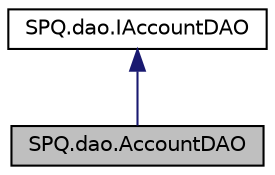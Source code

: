 digraph "SPQ.dao.AccountDAO"
{
  edge [fontname="Helvetica",fontsize="10",labelfontname="Helvetica",labelfontsize="10"];
  node [fontname="Helvetica",fontsize="10",shape=record];
  Node0 [label="SPQ.dao.AccountDAO",height=0.2,width=0.4,color="black", fillcolor="grey75", style="filled", fontcolor="black"];
  Node1 -> Node0 [dir="back",color="midnightblue",fontsize="10",style="solid",fontname="Helvetica"];
  Node1 [label="SPQ.dao.IAccountDAO",height=0.2,width=0.4,color="black", fillcolor="white", style="filled",URL="$interface_s_p_q_1_1dao_1_1_i_account_d_a_o.html"];
}
